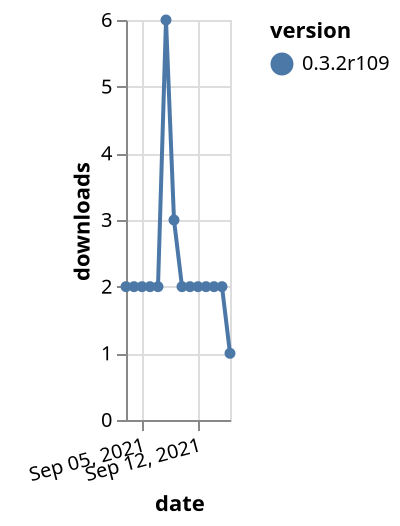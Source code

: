 {"$schema": "https://vega.github.io/schema/vega-lite/v5.json", "description": "A simple bar chart with embedded data.", "data": {"values": [{"date": "2021-09-03", "total": 1969, "delta": 2, "version": "0.3.2r109"}, {"date": "2021-09-04", "total": 1971, "delta": 2, "version": "0.3.2r109"}, {"date": "2021-09-05", "total": 1973, "delta": 2, "version": "0.3.2r109"}, {"date": "2021-09-06", "total": 1975, "delta": 2, "version": "0.3.2r109"}, {"date": "2021-09-07", "total": 1977, "delta": 2, "version": "0.3.2r109"}, {"date": "2021-09-08", "total": 1983, "delta": 6, "version": "0.3.2r109"}, {"date": "2021-09-09", "total": 1986, "delta": 3, "version": "0.3.2r109"}, {"date": "2021-09-10", "total": 1988, "delta": 2, "version": "0.3.2r109"}, {"date": "2021-09-11", "total": 1990, "delta": 2, "version": "0.3.2r109"}, {"date": "2021-09-12", "total": 1992, "delta": 2, "version": "0.3.2r109"}, {"date": "2021-09-13", "total": 1994, "delta": 2, "version": "0.3.2r109"}, {"date": "2021-09-14", "total": 1996, "delta": 2, "version": "0.3.2r109"}, {"date": "2021-09-15", "total": 1998, "delta": 2, "version": "0.3.2r109"}, {"date": "2021-09-16", "total": 1999, "delta": 1, "version": "0.3.2r109"}]}, "width": "container", "mark": {"type": "line", "point": {"filled": true}}, "encoding": {"x": {"field": "date", "type": "temporal", "timeUnit": "yearmonthdate", "title": "date", "axis": {"labelAngle": -15}}, "y": {"field": "delta", "type": "quantitative", "title": "downloads"}, "color": {"field": "version", "type": "nominal"}, "tooltip": {"field": "delta"}}}